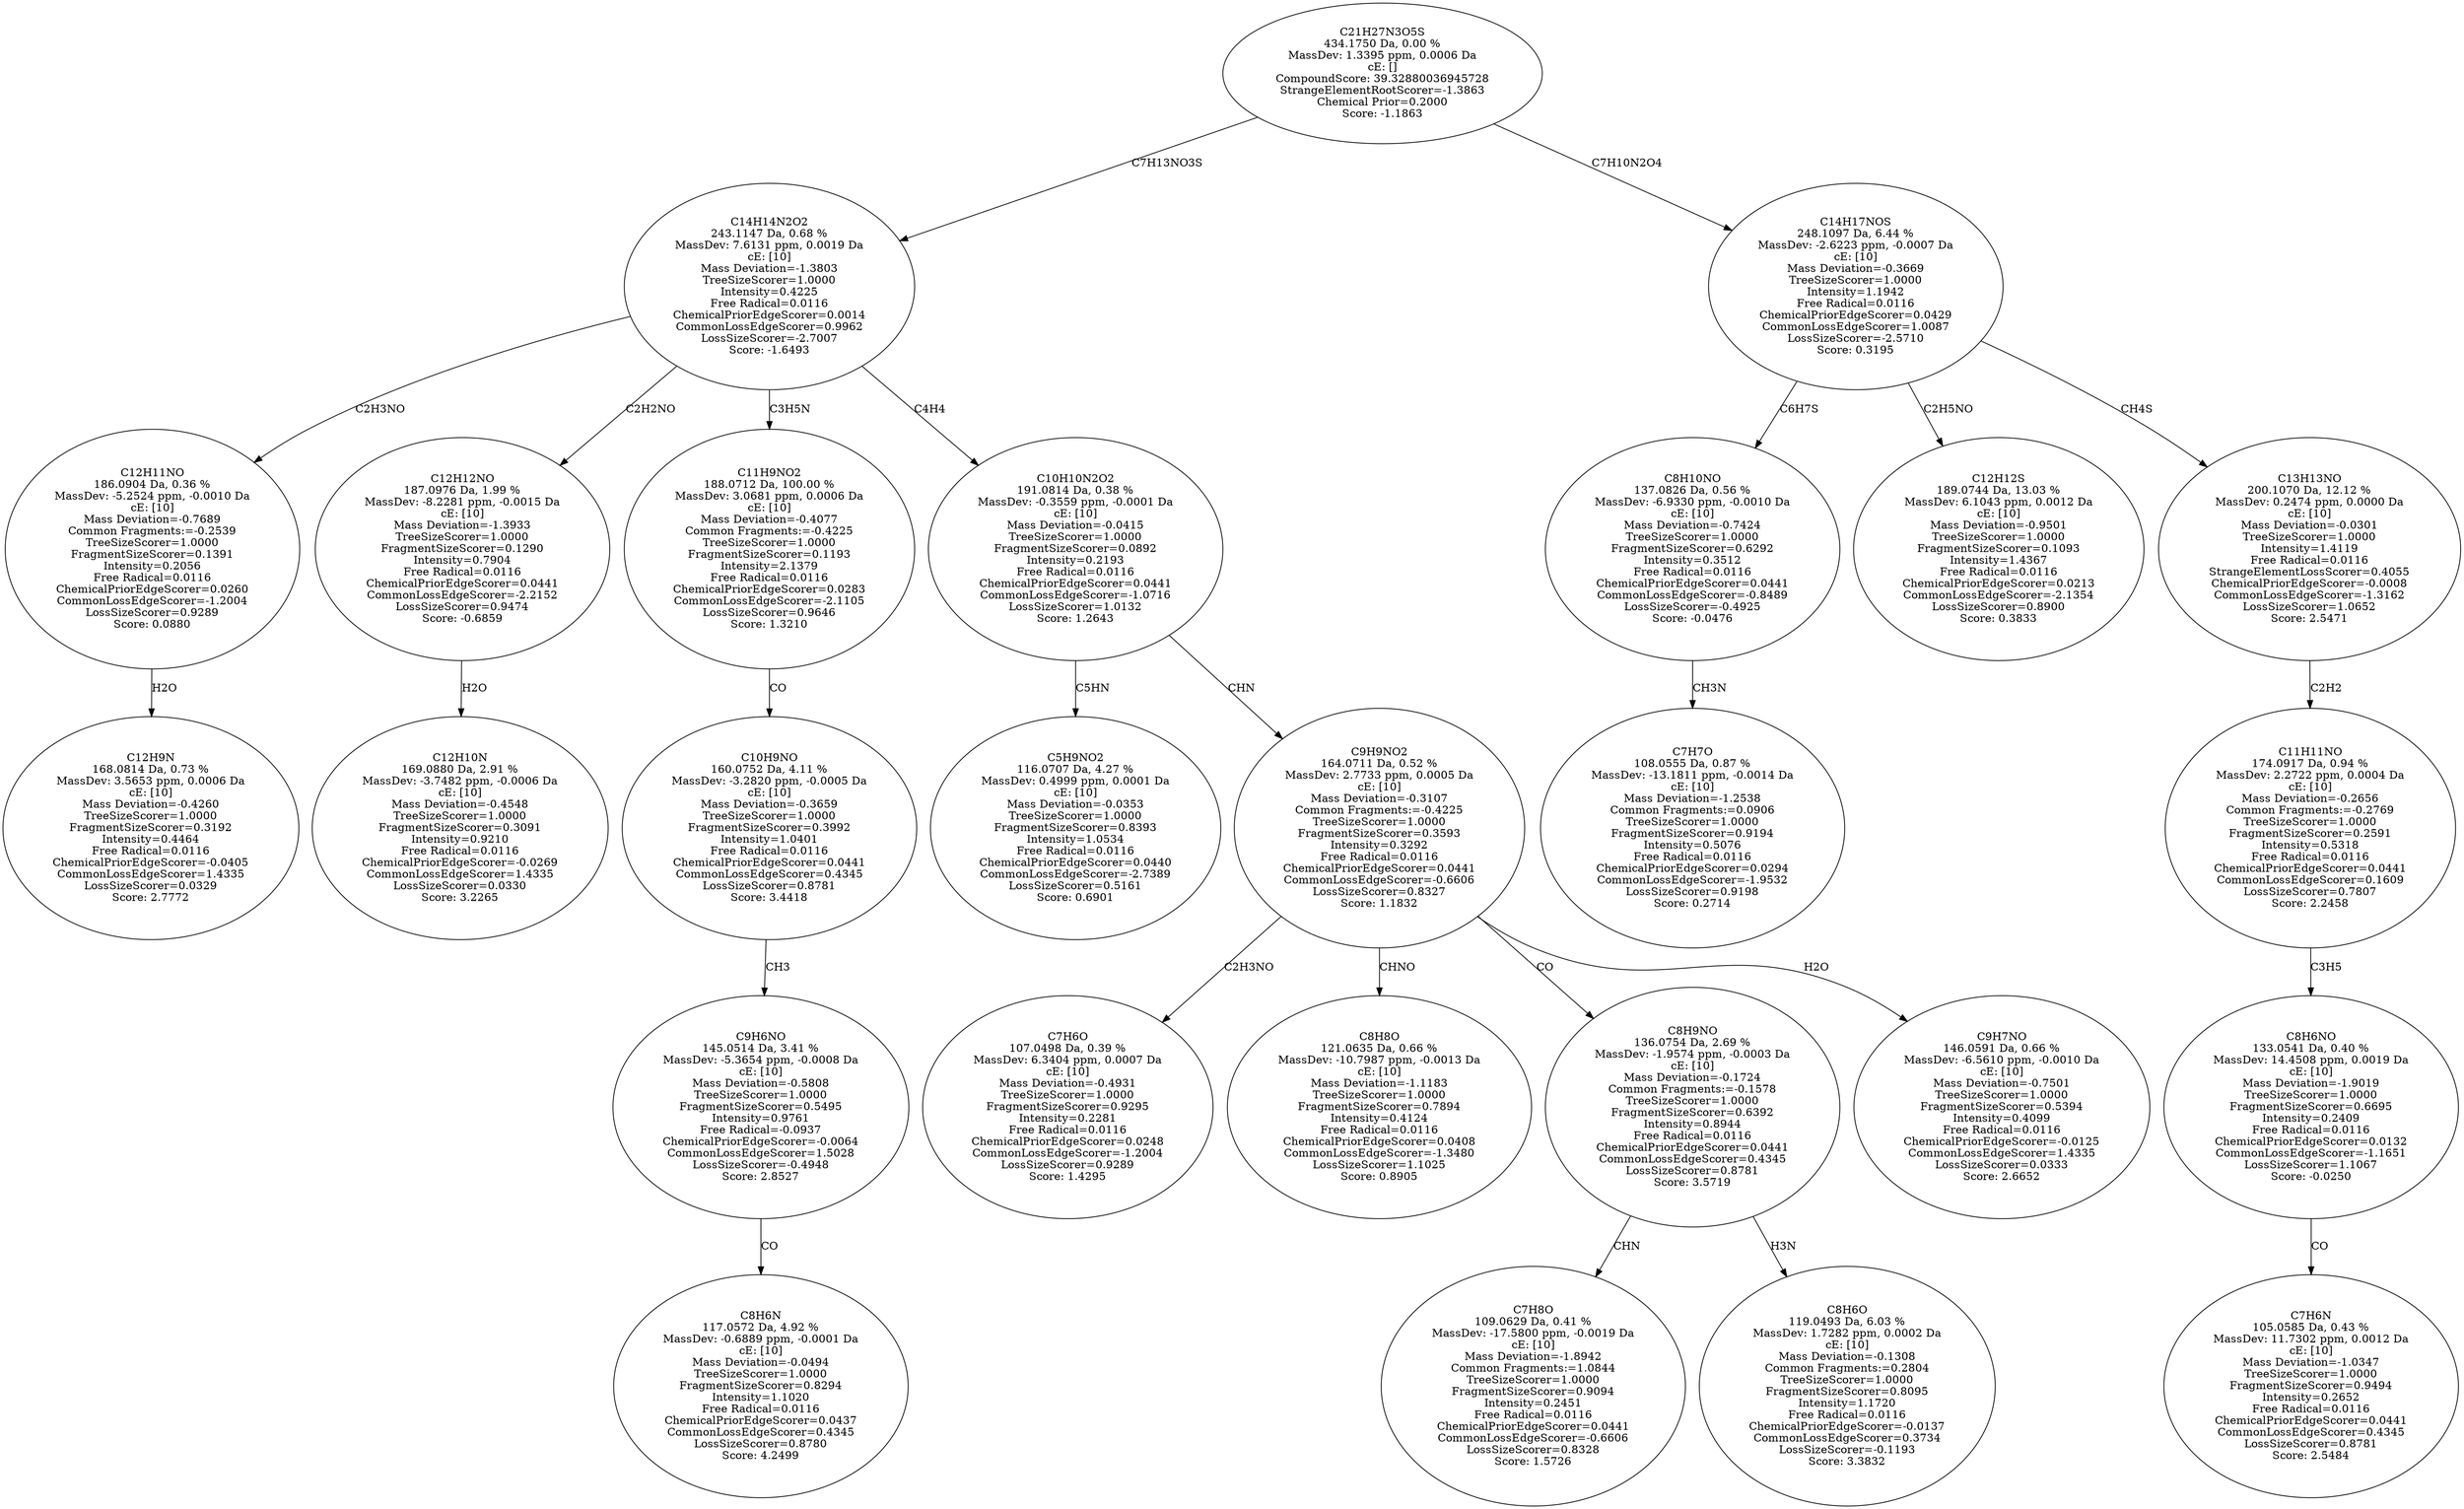 strict digraph {
v1 [label="C12H9N\n168.0814 Da, 0.73 %\nMassDev: 3.5653 ppm, 0.0006 Da\ncE: [10]\nMass Deviation=-0.4260\nTreeSizeScorer=1.0000\nFragmentSizeScorer=0.3192\nIntensity=0.4464\nFree Radical=0.0116\nChemicalPriorEdgeScorer=-0.0405\nCommonLossEdgeScorer=1.4335\nLossSizeScorer=0.0329\nScore: 2.7772"];
v2 [label="C12H11NO\n186.0904 Da, 0.36 %\nMassDev: -5.2524 ppm, -0.0010 Da\ncE: [10]\nMass Deviation=-0.7689\nCommon Fragments:=-0.2539\nTreeSizeScorer=1.0000\nFragmentSizeScorer=0.1391\nIntensity=0.2056\nFree Radical=0.0116\nChemicalPriorEdgeScorer=0.0260\nCommonLossEdgeScorer=-1.2004\nLossSizeScorer=0.9289\nScore: 0.0880"];
v3 [label="C12H10N\n169.0880 Da, 2.91 %\nMassDev: -3.7482 ppm, -0.0006 Da\ncE: [10]\nMass Deviation=-0.4548\nTreeSizeScorer=1.0000\nFragmentSizeScorer=0.3091\nIntensity=0.9210\nFree Radical=0.0116\nChemicalPriorEdgeScorer=-0.0269\nCommonLossEdgeScorer=1.4335\nLossSizeScorer=0.0330\nScore: 3.2265"];
v4 [label="C12H12NO\n187.0976 Da, 1.99 %\nMassDev: -8.2281 ppm, -0.0015 Da\ncE: [10]\nMass Deviation=-1.3933\nTreeSizeScorer=1.0000\nFragmentSizeScorer=0.1290\nIntensity=0.7904\nFree Radical=0.0116\nChemicalPriorEdgeScorer=0.0441\nCommonLossEdgeScorer=-2.2152\nLossSizeScorer=0.9474\nScore: -0.6859"];
v5 [label="C8H6N\n117.0572 Da, 4.92 %\nMassDev: -0.6889 ppm, -0.0001 Da\ncE: [10]\nMass Deviation=-0.0494\nTreeSizeScorer=1.0000\nFragmentSizeScorer=0.8294\nIntensity=1.1020\nFree Radical=0.0116\nChemicalPriorEdgeScorer=0.0437\nCommonLossEdgeScorer=0.4345\nLossSizeScorer=0.8780\nScore: 4.2499"];
v6 [label="C9H6NO\n145.0514 Da, 3.41 %\nMassDev: -5.3654 ppm, -0.0008 Da\ncE: [10]\nMass Deviation=-0.5808\nTreeSizeScorer=1.0000\nFragmentSizeScorer=0.5495\nIntensity=0.9761\nFree Radical=-0.0937\nChemicalPriorEdgeScorer=-0.0064\nCommonLossEdgeScorer=1.5028\nLossSizeScorer=-0.4948\nScore: 2.8527"];
v7 [label="C10H9NO\n160.0752 Da, 4.11 %\nMassDev: -3.2820 ppm, -0.0005 Da\ncE: [10]\nMass Deviation=-0.3659\nTreeSizeScorer=1.0000\nFragmentSizeScorer=0.3992\nIntensity=1.0401\nFree Radical=0.0116\nChemicalPriorEdgeScorer=0.0441\nCommonLossEdgeScorer=0.4345\nLossSizeScorer=0.8781\nScore: 3.4418"];
v8 [label="C11H9NO2\n188.0712 Da, 100.00 %\nMassDev: 3.0681 ppm, 0.0006 Da\ncE: [10]\nMass Deviation=-0.4077\nCommon Fragments:=-0.4225\nTreeSizeScorer=1.0000\nFragmentSizeScorer=0.1193\nIntensity=2.1379\nFree Radical=0.0116\nChemicalPriorEdgeScorer=0.0283\nCommonLossEdgeScorer=-2.1105\nLossSizeScorer=0.9646\nScore: 1.3210"];
v9 [label="C5H9NO2\n116.0707 Da, 4.27 %\nMassDev: 0.4999 ppm, 0.0001 Da\ncE: [10]\nMass Deviation=-0.0353\nTreeSizeScorer=1.0000\nFragmentSizeScorer=0.8393\nIntensity=1.0534\nFree Radical=0.0116\nChemicalPriorEdgeScorer=0.0440\nCommonLossEdgeScorer=-2.7389\nLossSizeScorer=0.5161\nScore: 0.6901"];
v10 [label="C7H6O\n107.0498 Da, 0.39 %\nMassDev: 6.3404 ppm, 0.0007 Da\ncE: [10]\nMass Deviation=-0.4931\nTreeSizeScorer=1.0000\nFragmentSizeScorer=0.9295\nIntensity=0.2281\nFree Radical=0.0116\nChemicalPriorEdgeScorer=0.0248\nCommonLossEdgeScorer=-1.2004\nLossSizeScorer=0.9289\nScore: 1.4295"];
v11 [label="C8H8O\n121.0635 Da, 0.66 %\nMassDev: -10.7987 ppm, -0.0013 Da\ncE: [10]\nMass Deviation=-1.1183\nTreeSizeScorer=1.0000\nFragmentSizeScorer=0.7894\nIntensity=0.4124\nFree Radical=0.0116\nChemicalPriorEdgeScorer=0.0408\nCommonLossEdgeScorer=-1.3480\nLossSizeScorer=1.1025\nScore: 0.8905"];
v12 [label="C7H8O\n109.0629 Da, 0.41 %\nMassDev: -17.5800 ppm, -0.0019 Da\ncE: [10]\nMass Deviation=-1.8942\nCommon Fragments:=1.0844\nTreeSizeScorer=1.0000\nFragmentSizeScorer=0.9094\nIntensity=0.2451\nFree Radical=0.0116\nChemicalPriorEdgeScorer=0.0441\nCommonLossEdgeScorer=-0.6606\nLossSizeScorer=0.8328\nScore: 1.5726"];
v13 [label="C8H6O\n119.0493 Da, 6.03 %\nMassDev: 1.7282 ppm, 0.0002 Da\ncE: [10]\nMass Deviation=-0.1308\nCommon Fragments:=0.2804\nTreeSizeScorer=1.0000\nFragmentSizeScorer=0.8095\nIntensity=1.1720\nFree Radical=0.0116\nChemicalPriorEdgeScorer=-0.0137\nCommonLossEdgeScorer=0.3734\nLossSizeScorer=-0.1193\nScore: 3.3832"];
v14 [label="C8H9NO\n136.0754 Da, 2.69 %\nMassDev: -1.9574 ppm, -0.0003 Da\ncE: [10]\nMass Deviation=-0.1724\nCommon Fragments:=-0.1578\nTreeSizeScorer=1.0000\nFragmentSizeScorer=0.6392\nIntensity=0.8944\nFree Radical=0.0116\nChemicalPriorEdgeScorer=0.0441\nCommonLossEdgeScorer=0.4345\nLossSizeScorer=0.8781\nScore: 3.5719"];
v15 [label="C9H7NO\n146.0591 Da, 0.66 %\nMassDev: -6.5610 ppm, -0.0010 Da\ncE: [10]\nMass Deviation=-0.7501\nTreeSizeScorer=1.0000\nFragmentSizeScorer=0.5394\nIntensity=0.4099\nFree Radical=0.0116\nChemicalPriorEdgeScorer=-0.0125\nCommonLossEdgeScorer=1.4335\nLossSizeScorer=0.0333\nScore: 2.6652"];
v16 [label="C9H9NO2\n164.0711 Da, 0.52 %\nMassDev: 2.7733 ppm, 0.0005 Da\ncE: [10]\nMass Deviation=-0.3107\nCommon Fragments:=-0.4225\nTreeSizeScorer=1.0000\nFragmentSizeScorer=0.3593\nIntensity=0.3292\nFree Radical=0.0116\nChemicalPriorEdgeScorer=0.0441\nCommonLossEdgeScorer=-0.6606\nLossSizeScorer=0.8327\nScore: 1.1832"];
v17 [label="C10H10N2O2\n191.0814 Da, 0.38 %\nMassDev: -0.3559 ppm, -0.0001 Da\ncE: [10]\nMass Deviation=-0.0415\nTreeSizeScorer=1.0000\nFragmentSizeScorer=0.0892\nIntensity=0.2193\nFree Radical=0.0116\nChemicalPriorEdgeScorer=0.0441\nCommonLossEdgeScorer=-1.0716\nLossSizeScorer=1.0132\nScore: 1.2643"];
v18 [label="C14H14N2O2\n243.1147 Da, 0.68 %\nMassDev: 7.6131 ppm, 0.0019 Da\ncE: [10]\nMass Deviation=-1.3803\nTreeSizeScorer=1.0000\nIntensity=0.4225\nFree Radical=0.0116\nChemicalPriorEdgeScorer=0.0014\nCommonLossEdgeScorer=0.9962\nLossSizeScorer=-2.7007\nScore: -1.6493"];
v19 [label="C7H7O\n108.0555 Da, 0.87 %\nMassDev: -13.1811 ppm, -0.0014 Da\ncE: [10]\nMass Deviation=-1.2538\nCommon Fragments:=0.0906\nTreeSizeScorer=1.0000\nFragmentSizeScorer=0.9194\nIntensity=0.5076\nFree Radical=0.0116\nChemicalPriorEdgeScorer=0.0294\nCommonLossEdgeScorer=-1.9532\nLossSizeScorer=0.9198\nScore: 0.2714"];
v20 [label="C8H10NO\n137.0826 Da, 0.56 %\nMassDev: -6.9330 ppm, -0.0010 Da\ncE: [10]\nMass Deviation=-0.7424\nTreeSizeScorer=1.0000\nFragmentSizeScorer=0.6292\nIntensity=0.3512\nFree Radical=0.0116\nChemicalPriorEdgeScorer=0.0441\nCommonLossEdgeScorer=-0.8489\nLossSizeScorer=-0.4925\nScore: -0.0476"];
v21 [label="C12H12S\n189.0744 Da, 13.03 %\nMassDev: 6.1043 ppm, 0.0012 Da\ncE: [10]\nMass Deviation=-0.9501\nTreeSizeScorer=1.0000\nFragmentSizeScorer=0.1093\nIntensity=1.4367\nFree Radical=0.0116\nChemicalPriorEdgeScorer=0.0213\nCommonLossEdgeScorer=-2.1354\nLossSizeScorer=0.8900\nScore: 0.3833"];
v22 [label="C7H6N\n105.0585 Da, 0.43 %\nMassDev: 11.7302 ppm, 0.0012 Da\ncE: [10]\nMass Deviation=-1.0347\nTreeSizeScorer=1.0000\nFragmentSizeScorer=0.9494\nIntensity=0.2652\nFree Radical=0.0116\nChemicalPriorEdgeScorer=0.0441\nCommonLossEdgeScorer=0.4345\nLossSizeScorer=0.8781\nScore: 2.5484"];
v23 [label="C8H6NO\n133.0541 Da, 0.40 %\nMassDev: 14.4508 ppm, 0.0019 Da\ncE: [10]\nMass Deviation=-1.9019\nTreeSizeScorer=1.0000\nFragmentSizeScorer=0.6695\nIntensity=0.2409\nFree Radical=0.0116\nChemicalPriorEdgeScorer=0.0132\nCommonLossEdgeScorer=-1.1651\nLossSizeScorer=1.1067\nScore: -0.0250"];
v24 [label="C11H11NO\n174.0917 Da, 0.94 %\nMassDev: 2.2722 ppm, 0.0004 Da\ncE: [10]\nMass Deviation=-0.2656\nCommon Fragments:=-0.2769\nTreeSizeScorer=1.0000\nFragmentSizeScorer=0.2591\nIntensity=0.5318\nFree Radical=0.0116\nChemicalPriorEdgeScorer=0.0441\nCommonLossEdgeScorer=0.1609\nLossSizeScorer=0.7807\nScore: 2.2458"];
v25 [label="C13H13NO\n200.1070 Da, 12.12 %\nMassDev: 0.2474 ppm, 0.0000 Da\ncE: [10]\nMass Deviation=-0.0301\nTreeSizeScorer=1.0000\nIntensity=1.4119\nFree Radical=0.0116\nStrangeElementLossScorer=0.4055\nChemicalPriorEdgeScorer=-0.0008\nCommonLossEdgeScorer=-1.3162\nLossSizeScorer=1.0652\nScore: 2.5471"];
v26 [label="C14H17NOS\n248.1097 Da, 6.44 %\nMassDev: -2.6223 ppm, -0.0007 Da\ncE: [10]\nMass Deviation=-0.3669\nTreeSizeScorer=1.0000\nIntensity=1.1942\nFree Radical=0.0116\nChemicalPriorEdgeScorer=0.0429\nCommonLossEdgeScorer=1.0087\nLossSizeScorer=-2.5710\nScore: 0.3195"];
v27 [label="C21H27N3O5S\n434.1750 Da, 0.00 %\nMassDev: 1.3395 ppm, 0.0006 Da\ncE: []\nCompoundScore: 39.32880036945728\nStrangeElementRootScorer=-1.3863\nChemical Prior=0.2000\nScore: -1.1863"];
v2 -> v1 [label="H2O"];
v18 -> v2 [label="C2H3NO"];
v4 -> v3 [label="H2O"];
v18 -> v4 [label="C2H2NO"];
v6 -> v5 [label="CO"];
v7 -> v6 [label="CH3"];
v8 -> v7 [label="CO"];
v18 -> v8 [label="C3H5N"];
v17 -> v9 [label="C5HN"];
v16 -> v10 [label="C2H3NO"];
v16 -> v11 [label="CHNO"];
v14 -> v12 [label="CHN"];
v14 -> v13 [label="H3N"];
v16 -> v14 [label="CO"];
v16 -> v15 [label="H2O"];
v17 -> v16 [label="CHN"];
v18 -> v17 [label="C4H4"];
v27 -> v18 [label="C7H13NO3S"];
v20 -> v19 [label="CH3N"];
v26 -> v20 [label="C6H7S"];
v26 -> v21 [label="C2H5NO"];
v23 -> v22 [label="CO"];
v24 -> v23 [label="C3H5"];
v25 -> v24 [label="C2H2"];
v26 -> v25 [label="CH4S"];
v27 -> v26 [label="C7H10N2O4"];
}